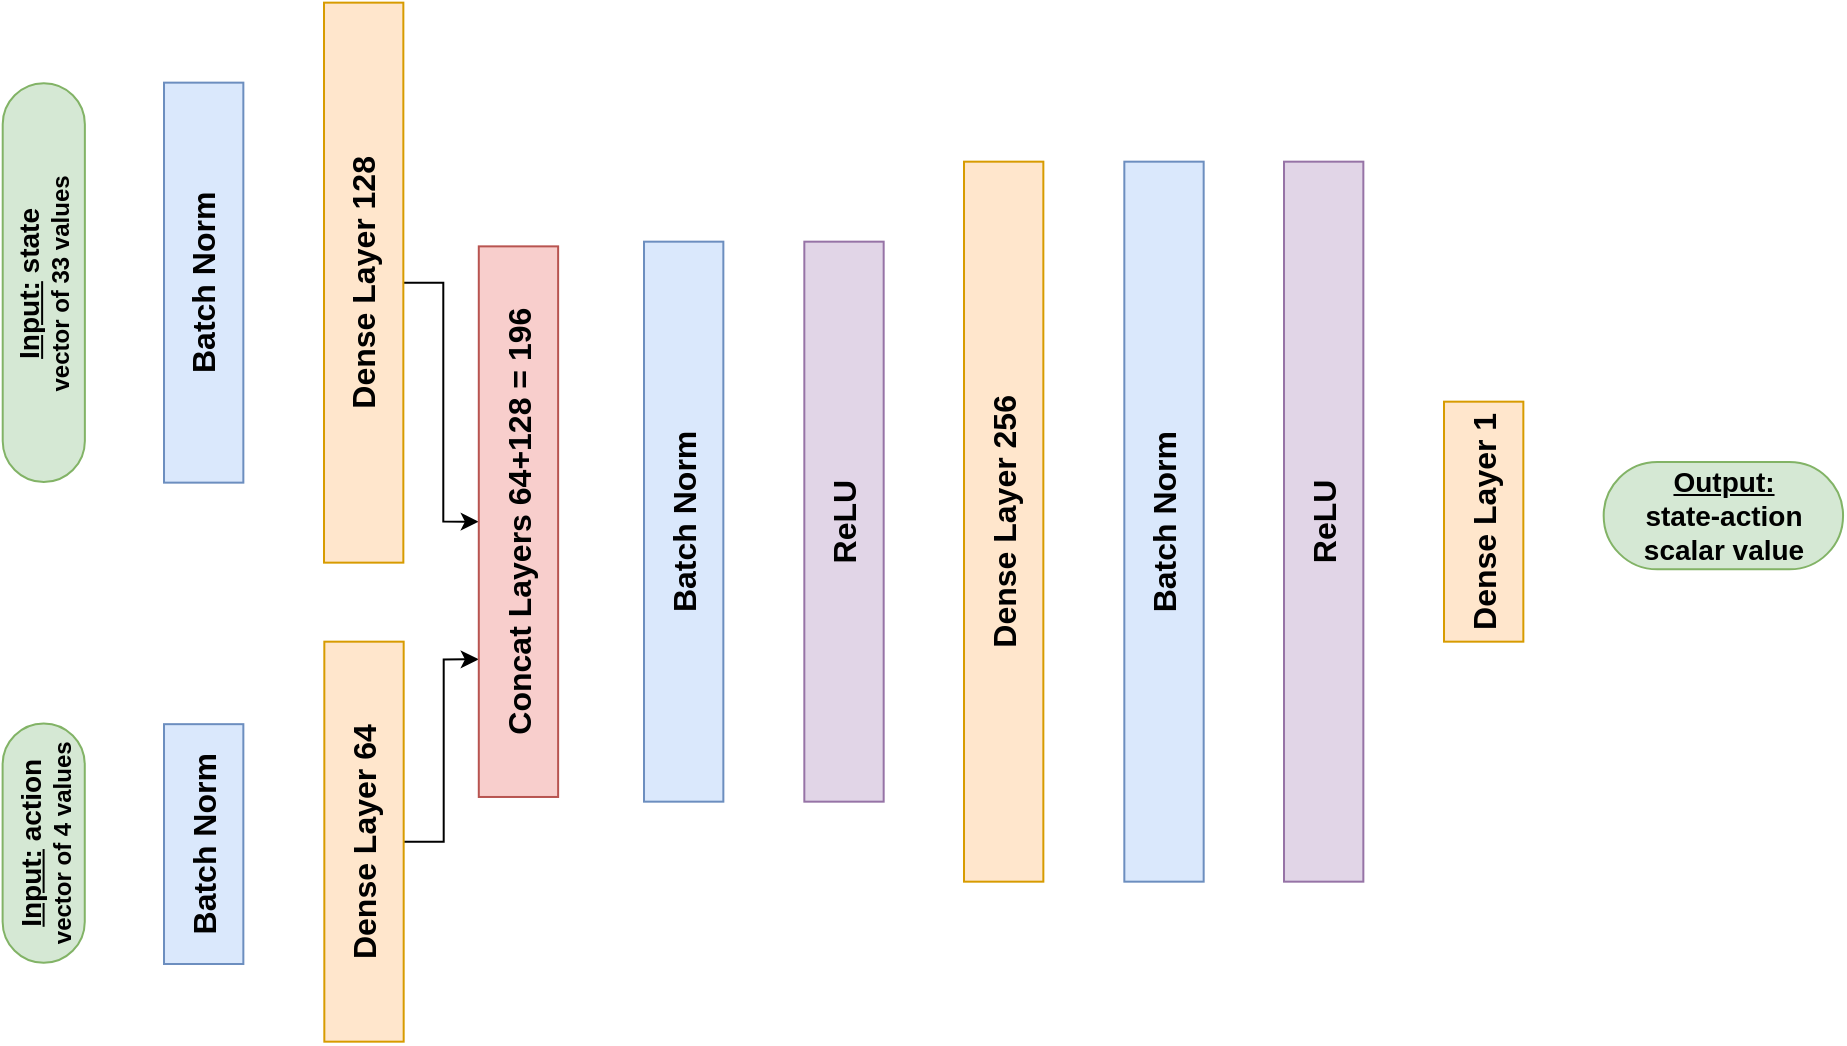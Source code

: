 <mxfile version="13.7.3" type="device"><diagram id="Yw55RcFxszhGOJepZ_cG" name="Page-1"><mxGraphModel dx="1024" dy="592" grid="1" gridSize="10" guides="1" tooltips="1" connect="1" arrows="1" fold="1" page="1" pageScale="1" pageWidth="1169" pageHeight="827" math="0" shadow="0"><root><mxCell id="0"/><mxCell id="1" parent="0"/><mxCell id="ox0YjtWcE0LoeuiBgHln-1" value="&lt;b&gt;&lt;u style=&quot;font-size: 14px&quot;&gt;Input:&lt;/u&gt;&lt;span style=&quot;font-size: 14px&quot;&gt;&amp;nbsp;state&lt;/span&gt;&lt;br&gt;&lt;font style=&quot;font-size: 12px&quot;&gt;vector of 33 values&lt;/font&gt;&lt;/b&gt;" style="rounded=1;whiteSpace=wrap;html=1;rotation=-90;fillColor=#d5e8d4;strokeColor=#82b366;arcSize=50;" parent="1" vertex="1"><mxGeometry x="-39.79" y="279.79" width="199.37" height="41.08" as="geometry"/></mxCell><mxCell id="ox0YjtWcE0LoeuiBgHln-2" value="&lt;b&gt;&lt;font style=&quot;font-size: 16px&quot;&gt;Batch Norm&lt;/font&gt;&lt;/b&gt;" style="rounded=0;whiteSpace=wrap;html=1;fillColor=#dae8fc;strokeColor=#6c8ebf;rotation=-90;" parent="1" vertex="1"><mxGeometry x="39.84" y="280.49" width="200" height="39.67" as="geometry"/></mxCell><mxCell id="ox0YjtWcE0LoeuiBgHln-16" value="" style="edgeStyle=orthogonalEdgeStyle;rounded=0;orthogonalLoop=1;jettySize=auto;html=1;entryX=0.5;entryY=0;entryDx=0;entryDy=0;" parent="1" source="ox0YjtWcE0LoeuiBgHln-3" target="ox0YjtWcE0LoeuiBgHln-14" edge="1"><mxGeometry relative="1" as="geometry"/></mxCell><mxCell id="ox0YjtWcE0LoeuiBgHln-3" value="&lt;b&gt;&lt;font style=&quot;font-size: 16px&quot;&gt;Dense Layer 128&lt;/font&gt;&lt;/b&gt;" style="rounded=0;whiteSpace=wrap;html=1;fillColor=#ffe6cc;strokeColor=#d79b00;rotation=-90;" parent="1" vertex="1"><mxGeometry x="79.84" y="280.49" width="280" height="39.67" as="geometry"/></mxCell><mxCell id="ox0YjtWcE0LoeuiBgHln-4" value="&lt;b&gt;&lt;font style=&quot;font-size: 16px&quot;&gt;Batch Norm&lt;/font&gt;&lt;/b&gt;" style="rounded=0;whiteSpace=wrap;html=1;fillColor=#dae8fc;strokeColor=#6c8ebf;rotation=-90;" parent="1" vertex="1"><mxGeometry x="239.84" y="400" width="280" height="39.67" as="geometry"/></mxCell><mxCell id="ox0YjtWcE0LoeuiBgHln-5" value="&lt;b&gt;&lt;font style=&quot;font-size: 16px&quot;&gt;ReLU&lt;br&gt;&lt;/font&gt;&lt;/b&gt;" style="rounded=0;whiteSpace=wrap;html=1;fillColor=#e1d5e7;strokeColor=#9673a6;rotation=-90;" parent="1" vertex="1"><mxGeometry x="320" y="400" width="280" height="39.67" as="geometry"/></mxCell><mxCell id="ox0YjtWcE0LoeuiBgHln-6" value="&lt;b&gt;&lt;font style=&quot;font-size: 16px&quot;&gt;Dense Layer 256&lt;/font&gt;&lt;/b&gt;" style="rounded=0;whiteSpace=wrap;html=1;fillColor=#ffe6cc;strokeColor=#d79b00;rotation=-90;" parent="1" vertex="1"><mxGeometry x="359.84" y="400" width="360" height="39.67" as="geometry"/></mxCell><mxCell id="ox0YjtWcE0LoeuiBgHln-7" value="&lt;b&gt;&lt;font style=&quot;font-size: 16px&quot;&gt;Batch Norm&lt;/font&gt;&lt;/b&gt;" style="rounded=0;whiteSpace=wrap;html=1;fillColor=#dae8fc;strokeColor=#6c8ebf;rotation=-90;" parent="1" vertex="1"><mxGeometry x="440" y="400" width="360" height="39.67" as="geometry"/></mxCell><mxCell id="ox0YjtWcE0LoeuiBgHln-8" value="&lt;b&gt;&lt;font style=&quot;font-size: 16px&quot;&gt;ReLU&lt;br&gt;&lt;/font&gt;&lt;/b&gt;" style="rounded=0;whiteSpace=wrap;html=1;fillColor=#e1d5e7;strokeColor=#9673a6;rotation=-90;" parent="1" vertex="1"><mxGeometry x="519.84" y="400" width="360" height="39.67" as="geometry"/></mxCell><mxCell id="ox0YjtWcE0LoeuiBgHln-9" value="&lt;b&gt;&lt;u style=&quot;font-size: 14px&quot;&gt;Output:&lt;br&gt;&lt;/u&gt;&lt;span style=&quot;font-size: 14px&quot;&gt;state-action scalar value&lt;/span&gt;&lt;/b&gt;" style="rounded=1;whiteSpace=wrap;html=1;rotation=0;fillColor=#d5e8d4;strokeColor=#82b366;arcSize=50;" parent="1" vertex="1"><mxGeometry x="839.84" y="390" width="119.69" height="53.67" as="geometry"/></mxCell><mxCell id="ox0YjtWcE0LoeuiBgHln-10" value="&lt;b&gt;&lt;font style=&quot;font-size: 16px&quot;&gt;Dense Layer 1&lt;/font&gt;&lt;/b&gt;" style="rounded=0;whiteSpace=wrap;html=1;fillColor=#ffe6cc;strokeColor=#d79b00;rotation=-90;" parent="1" vertex="1"><mxGeometry x="719.84" y="400" width="120" height="39.67" as="geometry"/></mxCell><mxCell id="ox0YjtWcE0LoeuiBgHln-11" value="&lt;b&gt;&lt;u style=&quot;font-size: 14px&quot;&gt;Input:&lt;/u&gt;&lt;span style=&quot;font-size: 14px&quot;&gt;&amp;nbsp;action&lt;/span&gt;&lt;br&gt;&lt;font style=&quot;font-size: 12px&quot;&gt;vector of 4 values&lt;/font&gt;&lt;/b&gt;" style="rounded=1;whiteSpace=wrap;html=1;rotation=-90;fillColor=#d5e8d4;strokeColor=#82b366;arcSize=50;" parent="1" vertex="1"><mxGeometry y="560" width="119.69" height="41.08" as="geometry"/></mxCell><mxCell id="ox0YjtWcE0LoeuiBgHln-12" value="&lt;b&gt;&lt;font style=&quot;font-size: 16px&quot;&gt;Batch Norm&lt;/font&gt;&lt;/b&gt;" style="rounded=0;whiteSpace=wrap;html=1;fillColor=#dae8fc;strokeColor=#6c8ebf;rotation=-90;" parent="1" vertex="1"><mxGeometry x="79.88" y="561.21" width="119.92" height="39.67" as="geometry"/></mxCell><mxCell id="ox0YjtWcE0LoeuiBgHln-15" value="" style="edgeStyle=orthogonalEdgeStyle;rounded=0;orthogonalLoop=1;jettySize=auto;html=1;entryX=0.25;entryY=0;entryDx=0;entryDy=0;" parent="1" source="ox0YjtWcE0LoeuiBgHln-13" target="ox0YjtWcE0LoeuiBgHln-14" edge="1"><mxGeometry relative="1" as="geometry"><Array as="points"/></mxGeometry></mxCell><mxCell id="ox0YjtWcE0LoeuiBgHln-13" value="&lt;b&gt;&lt;font style=&quot;font-size: 16px&quot;&gt;Dense Layer 64&lt;/font&gt;&lt;/b&gt;" style="rounded=0;whiteSpace=wrap;html=1;fillColor=#ffe6cc;strokeColor=#d79b00;rotation=-90;" parent="1" vertex="1"><mxGeometry x="120" y="560" width="200" height="39.67" as="geometry"/></mxCell><mxCell id="ox0YjtWcE0LoeuiBgHln-14" value="&lt;b&gt;&lt;font style=&quot;font-size: 16px&quot;&gt;Concat Layers 64+128 = 196&lt;/font&gt;&lt;/b&gt;" style="rounded=0;whiteSpace=wrap;html=1;fillColor=#f8cecc;strokeColor=#b85450;rotation=-90;" parent="1" vertex="1"><mxGeometry x="159.58" y="400" width="275.3" height="39.67" as="geometry"/></mxCell></root></mxGraphModel></diagram></mxfile>